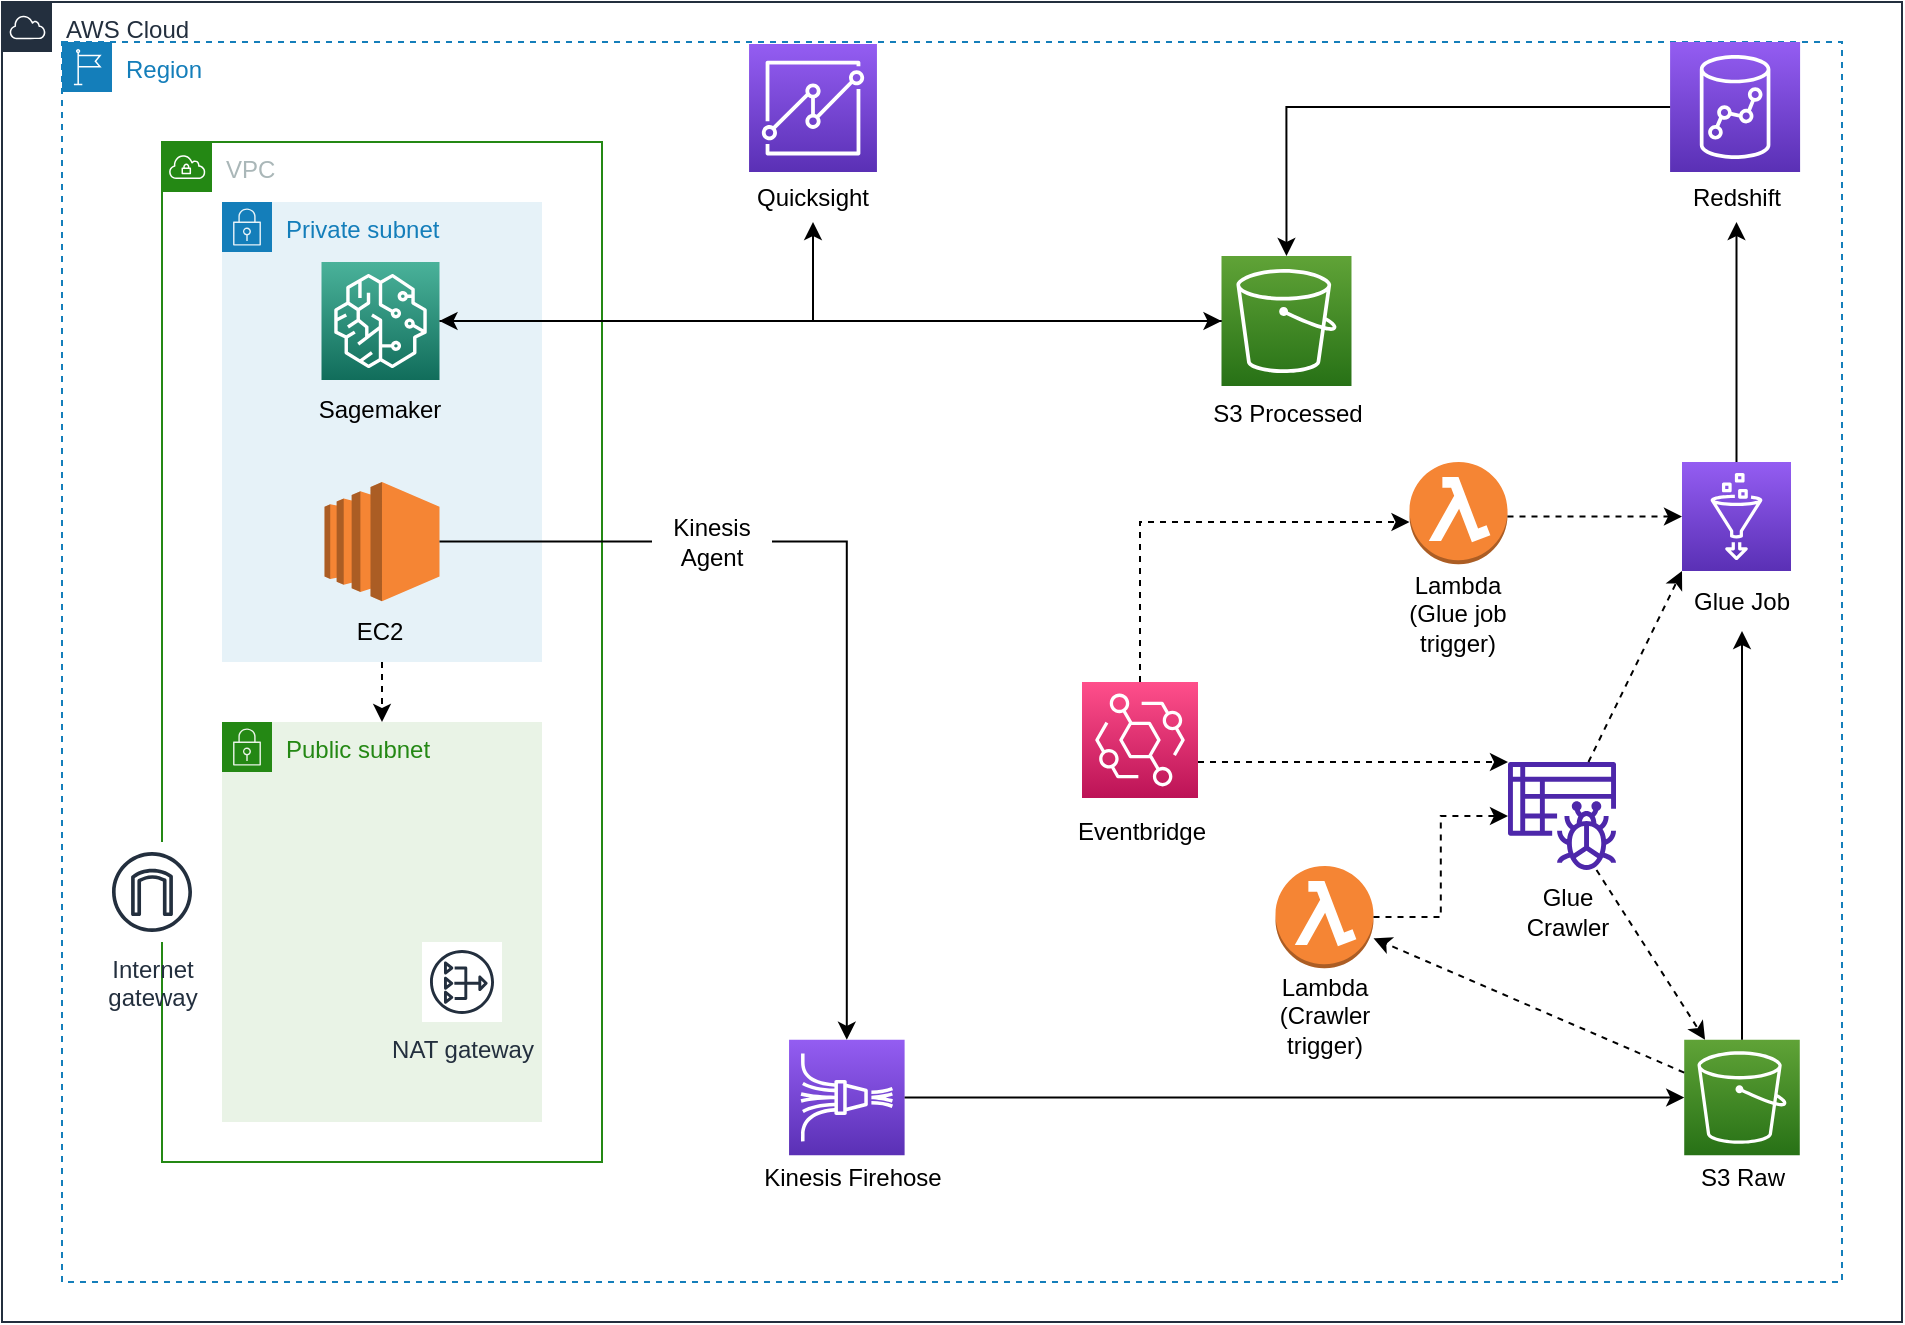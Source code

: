 <mxfile version="17.2.2" type="github">
  <diagram id="DE3jxx3V9w2Wzjr0yGsT" name="Page-1">
    <mxGraphModel dx="1422" dy="762" grid="0" gridSize="10" guides="1" tooltips="1" connect="1" arrows="1" fold="1" page="1" pageScale="1" pageWidth="850" pageHeight="1100" math="0" shadow="0">
      <root>
        <mxCell id="0" />
        <mxCell id="1" parent="0" />
        <mxCell id="GrOLrULoJyy6WH1Zk0m3-95" value="" style="group" vertex="1" connectable="0" parent="1">
          <mxGeometry x="70" y="60" width="950" height="660" as="geometry" />
        </mxCell>
        <mxCell id="GrOLrULoJyy6WH1Zk0m3-1" value="AWS Cloud" style="points=[[0,0],[0.25,0],[0.5,0],[0.75,0],[1,0],[1,0.25],[1,0.5],[1,0.75],[1,1],[0.75,1],[0.5,1],[0.25,1],[0,1],[0,0.75],[0,0.5],[0,0.25]];outlineConnect=0;gradientColor=none;html=1;whiteSpace=wrap;fontSize=12;fontStyle=0;container=1;pointerEvents=0;collapsible=0;recursiveResize=0;shape=mxgraph.aws4.group;grIcon=mxgraph.aws4.group_aws_cloud;strokeColor=#232F3E;fillColor=none;verticalAlign=top;align=left;spacingLeft=30;fontColor=#232F3E;dashed=0;" vertex="1" parent="GrOLrULoJyy6WH1Zk0m3-95">
          <mxGeometry width="950" height="660" as="geometry" />
        </mxCell>
        <mxCell id="GrOLrULoJyy6WH1Zk0m3-26" value="Kinesis Agent" style="text;html=1;strokeColor=none;fillColor=none;align=center;verticalAlign=middle;whiteSpace=wrap;rounded=0;" vertex="1" parent="GrOLrULoJyy6WH1Zk0m3-1">
          <mxGeometry x="325" y="254.82" width="60" height="30" as="geometry" />
        </mxCell>
        <mxCell id="GrOLrULoJyy6WH1Zk0m3-2" value="VPC" style="points=[[0,0],[0.25,0],[0.5,0],[0.75,0],[1,0],[1,0.25],[1,0.5],[1,0.75],[1,1],[0.75,1],[0.5,1],[0.25,1],[0,1],[0,0.75],[0,0.5],[0,0.25]];outlineConnect=0;gradientColor=none;html=1;whiteSpace=wrap;fontSize=12;fontStyle=0;container=1;pointerEvents=0;collapsible=0;recursiveResize=0;shape=mxgraph.aws4.group;grIcon=mxgraph.aws4.group_vpc;strokeColor=#248814;fillColor=none;verticalAlign=top;align=left;spacingLeft=30;fontColor=#AAB7B8;dashed=0;" vertex="1" parent="GrOLrULoJyy6WH1Zk0m3-95">
          <mxGeometry x="80" y="70" width="220" height="510" as="geometry" />
        </mxCell>
        <mxCell id="GrOLrULoJyy6WH1Zk0m3-3" value="Private subnet" style="points=[[0,0],[0.25,0],[0.5,0],[0.75,0],[1,0],[1,0.25],[1,0.5],[1,0.75],[1,1],[0.75,1],[0.5,1],[0.25,1],[0,1],[0,0.75],[0,0.5],[0,0.25]];outlineConnect=0;gradientColor=none;html=1;whiteSpace=wrap;fontSize=12;fontStyle=0;container=1;pointerEvents=0;collapsible=0;recursiveResize=0;shape=mxgraph.aws4.group;grIcon=mxgraph.aws4.group_security_group;grStroke=0;strokeColor=#147EBA;fillColor=#E6F2F8;verticalAlign=top;align=left;spacingLeft=30;fontColor=#147EBA;dashed=0;" vertex="1" parent="GrOLrULoJyy6WH1Zk0m3-2">
          <mxGeometry x="30" y="30" width="160" height="230" as="geometry" />
        </mxCell>
        <mxCell id="GrOLrULoJyy6WH1Zk0m3-5" value="" style="sketch=0;points=[[0,0,0],[0.25,0,0],[0.5,0,0],[0.75,0,0],[1,0,0],[0,1,0],[0.25,1,0],[0.5,1,0],[0.75,1,0],[1,1,0],[0,0.25,0],[0,0.5,0],[0,0.75,0],[1,0.25,0],[1,0.5,0],[1,0.75,0]];outlineConnect=0;fontColor=#232F3E;gradientColor=#4AB29A;gradientDirection=north;fillColor=#116D5B;strokeColor=#ffffff;dashed=0;verticalLabelPosition=bottom;verticalAlign=top;align=center;html=1;fontSize=12;fontStyle=0;aspect=fixed;shape=mxgraph.aws4.resourceIcon;resIcon=mxgraph.aws4.sagemaker;" vertex="1" parent="GrOLrULoJyy6WH1Zk0m3-3">
          <mxGeometry x="49.75" y="30" width="59" height="59" as="geometry" />
        </mxCell>
        <mxCell id="GrOLrULoJyy6WH1Zk0m3-6" value="" style="outlineConnect=0;dashed=0;verticalLabelPosition=bottom;verticalAlign=top;align=center;html=1;shape=mxgraph.aws3.ec2;fillColor=#F58534;gradientColor=none;aspect=fixed;" vertex="1" parent="GrOLrULoJyy6WH1Zk0m3-3">
          <mxGeometry x="51.25" y="140" width="57.5" height="59.63" as="geometry" />
        </mxCell>
        <mxCell id="GrOLrULoJyy6WH1Zk0m3-7" value="Sagemaker" style="text;html=1;strokeColor=none;fillColor=none;align=center;verticalAlign=middle;whiteSpace=wrap;rounded=0;" vertex="1" parent="GrOLrULoJyy6WH1Zk0m3-3">
          <mxGeometry x="48.75" y="89" width="60" height="30" as="geometry" />
        </mxCell>
        <mxCell id="GrOLrULoJyy6WH1Zk0m3-8" value="EC2" style="text;html=1;strokeColor=none;fillColor=none;align=center;verticalAlign=middle;whiteSpace=wrap;rounded=0;" vertex="1" parent="GrOLrULoJyy6WH1Zk0m3-3">
          <mxGeometry x="49.25" y="199.63" width="60" height="30" as="geometry" />
        </mxCell>
        <mxCell id="GrOLrULoJyy6WH1Zk0m3-4" value="Public subnet" style="points=[[0,0],[0.25,0],[0.5,0],[0.75,0],[1,0],[1,0.25],[1,0.5],[1,0.75],[1,1],[0.75,1],[0.5,1],[0.25,1],[0,1],[0,0.75],[0,0.5],[0,0.25]];outlineConnect=0;gradientColor=none;html=1;whiteSpace=wrap;fontSize=12;fontStyle=0;container=1;pointerEvents=0;collapsible=0;recursiveResize=0;shape=mxgraph.aws4.group;grIcon=mxgraph.aws4.group_security_group;grStroke=0;strokeColor=#248814;fillColor=#E9F3E6;verticalAlign=top;align=left;spacingLeft=30;fontColor=#248814;dashed=0;" vertex="1" parent="GrOLrULoJyy6WH1Zk0m3-2">
          <mxGeometry x="30" y="290" width="160" height="200" as="geometry" />
        </mxCell>
        <mxCell id="GrOLrULoJyy6WH1Zk0m3-41" value="" style="endArrow=classic;html=1;rounded=0;dashed=1;" edge="1" parent="GrOLrULoJyy6WH1Zk0m3-2" source="GrOLrULoJyy6WH1Zk0m3-3" target="GrOLrULoJyy6WH1Zk0m3-4">
          <mxGeometry width="50" height="50" relative="1" as="geometry">
            <mxPoint x="250" y="260" as="sourcePoint" />
            <mxPoint x="300" y="210" as="targetPoint" />
          </mxGeometry>
        </mxCell>
        <mxCell id="GrOLrULoJyy6WH1Zk0m3-27" value="" style="edgeStyle=orthogonalEdgeStyle;rounded=0;orthogonalLoop=1;jettySize=auto;html=1;endArrow=none;" edge="1" parent="GrOLrULoJyy6WH1Zk0m3-95" source="GrOLrULoJyy6WH1Zk0m3-6" target="GrOLrULoJyy6WH1Zk0m3-26">
          <mxGeometry relative="1" as="geometry">
            <mxPoint x="218.75" y="269.8" as="sourcePoint" />
            <mxPoint x="455.5" y="370" as="targetPoint" />
            <Array as="points">
              <mxPoint x="300" y="270" />
              <mxPoint x="300" y="270" />
            </Array>
          </mxGeometry>
        </mxCell>
        <mxCell id="GrOLrULoJyy6WH1Zk0m3-42" value="Region" style="points=[[0,0],[0.25,0],[0.5,0],[0.75,0],[1,0],[1,0.25],[1,0.5],[1,0.75],[1,1],[0.75,1],[0.5,1],[0.25,1],[0,1],[0,0.75],[0,0.5],[0,0.25]];outlineConnect=0;gradientColor=none;html=1;whiteSpace=wrap;fontSize=12;fontStyle=0;container=1;pointerEvents=0;collapsible=0;recursiveResize=0;shape=mxgraph.aws4.group;grIcon=mxgraph.aws4.group_region;strokeColor=#147EBA;fillColor=none;verticalAlign=top;align=left;spacingLeft=30;fontColor=#147EBA;dashed=1;" vertex="1" parent="GrOLrULoJyy6WH1Zk0m3-95">
          <mxGeometry x="30" y="20" width="890" height="620" as="geometry" />
        </mxCell>
        <mxCell id="GrOLrULoJyy6WH1Zk0m3-23" value="" style="group" vertex="1" connectable="0" parent="GrOLrULoJyy6WH1Zk0m3-42">
          <mxGeometry x="330" width="91" height="90" as="geometry" />
        </mxCell>
        <mxCell id="GrOLrULoJyy6WH1Zk0m3-15" value="" style="sketch=0;points=[[0,0,0],[0.25,0,0],[0.5,0,0],[0.75,0,0],[1,0,0],[0,1,0],[0.25,1,0],[0.5,1,0],[0.75,1,0],[1,1,0],[0,0.25,0],[0,0.5,0],[0,0.75,0],[1,0.25,0],[1,0.5,0],[1,0.75,0]];outlineConnect=0;fontColor=#232F3E;gradientColor=#945DF2;gradientDirection=north;fillColor=#5A30B5;strokeColor=#ffffff;dashed=0;verticalLabelPosition=bottom;verticalAlign=top;align=center;html=1;fontSize=12;fontStyle=0;aspect=fixed;shape=mxgraph.aws4.resourceIcon;resIcon=mxgraph.aws4.quicksight;" vertex="1" parent="GrOLrULoJyy6WH1Zk0m3-23">
          <mxGeometry x="13.527" y="1.05" width="63.946" height="63.946" as="geometry" />
        </mxCell>
        <mxCell id="GrOLrULoJyy6WH1Zk0m3-21" value="Quicksight" style="text;html=1;strokeColor=none;fillColor=none;align=center;verticalAlign=middle;whiteSpace=wrap;rounded=0;" vertex="1" parent="GrOLrULoJyy6WH1Zk0m3-23">
          <mxGeometry y="65" width="91" height="25" as="geometry" />
        </mxCell>
        <mxCell id="GrOLrULoJyy6WH1Zk0m3-43" value="Internet&#xa;gateway" style="sketch=0;outlineConnect=0;fontColor=#232F3E;gradientColor=none;strokeColor=#232F3E;fillColor=#ffffff;dashed=0;verticalLabelPosition=bottom;verticalAlign=top;align=center;html=1;fontSize=12;fontStyle=0;aspect=fixed;shape=mxgraph.aws4.resourceIcon;resIcon=mxgraph.aws4.internet_gateway;" vertex="1" parent="GrOLrULoJyy6WH1Zk0m3-42">
          <mxGeometry x="20" y="400" width="50" height="50" as="geometry" />
        </mxCell>
        <mxCell id="GrOLrULoJyy6WH1Zk0m3-61" value="" style="group" vertex="1" connectable="0" parent="GrOLrULoJyy6WH1Zk0m3-42">
          <mxGeometry x="510" y="320" width="60" height="90" as="geometry" />
        </mxCell>
        <mxCell id="GrOLrULoJyy6WH1Zk0m3-47" value="" style="sketch=0;points=[[0,0,0],[0.25,0,0],[0.5,0,0],[0.75,0,0],[1,0,0],[0,1,0],[0.25,1,0],[0.5,1,0],[0.75,1,0],[1,1,0],[0,0.25,0],[0,0.5,0],[0,0.75,0],[1,0.25,0],[1,0.5,0],[1,0.75,0]];outlineConnect=0;fontColor=#232F3E;gradientColor=#FF4F8B;gradientDirection=north;fillColor=#BC1356;strokeColor=#ffffff;dashed=0;verticalLabelPosition=bottom;verticalAlign=top;align=center;html=1;fontSize=12;fontStyle=0;aspect=fixed;shape=mxgraph.aws4.resourceIcon;resIcon=mxgraph.aws4.eventbridge;" vertex="1" parent="GrOLrULoJyy6WH1Zk0m3-61">
          <mxGeometry width="58" height="58" as="geometry" />
        </mxCell>
        <mxCell id="GrOLrULoJyy6WH1Zk0m3-60" value="Eventbridge" style="text;html=1;strokeColor=none;fillColor=none;align=center;verticalAlign=middle;whiteSpace=wrap;rounded=0;" vertex="1" parent="GrOLrULoJyy6WH1Zk0m3-61">
          <mxGeometry y="60" width="60" height="30" as="geometry" />
        </mxCell>
        <mxCell id="GrOLrULoJyy6WH1Zk0m3-18" value="" style="group" vertex="1" connectable="0" parent="GrOLrULoJyy6WH1Zk0m3-42">
          <mxGeometry x="350" y="498.89" width="91" height="80" as="geometry" />
        </mxCell>
        <mxCell id="GrOLrULoJyy6WH1Zk0m3-11" value="" style="sketch=0;points=[[0,0,0],[0.25,0,0],[0.5,0,0],[0.75,0,0],[1,0,0],[0,1,0],[0.25,1,0],[0.5,1,0],[0.75,1,0],[1,1,0],[0,0.25,0],[0,0.5,0],[0,0.75,0],[1,0.25,0],[1,0.5,0],[1,0.75,0]];outlineConnect=0;fontColor=#232F3E;gradientColor=#945DF2;gradientDirection=north;fillColor=#5A30B5;strokeColor=#ffffff;dashed=0;verticalLabelPosition=bottom;verticalAlign=top;align=center;html=1;fontSize=12;fontStyle=0;aspect=fixed;shape=mxgraph.aws4.resourceIcon;resIcon=mxgraph.aws4.kinesis_data_firehose;" vertex="1" parent="GrOLrULoJyy6WH1Zk0m3-18">
          <mxGeometry x="13.527" width="57.778" height="57.778" as="geometry" />
        </mxCell>
        <mxCell id="GrOLrULoJyy6WH1Zk0m3-12" value="Kinesis Firehose" style="text;html=1;strokeColor=none;fillColor=none;align=center;verticalAlign=middle;whiteSpace=wrap;rounded=0;" vertex="1" parent="GrOLrULoJyy6WH1Zk0m3-18">
          <mxGeometry y="57.778" width="91" height="22.222" as="geometry" />
        </mxCell>
        <mxCell id="GrOLrULoJyy6WH1Zk0m3-72" style="edgeStyle=orthogonalEdgeStyle;rounded=0;orthogonalLoop=1;jettySize=auto;html=1;" edge="1" parent="GrOLrULoJyy6WH1Zk0m3-42" source="GrOLrULoJyy6WH1Zk0m3-68" target="GrOLrULoJyy6WH1Zk0m3-16">
          <mxGeometry relative="1" as="geometry" />
        </mxCell>
        <mxCell id="GrOLrULoJyy6WH1Zk0m3-22" value="" style="group" vertex="1" connectable="0" parent="GrOLrULoJyy6WH1Zk0m3-42">
          <mxGeometry x="790" width="94.5" height="90" as="geometry" />
        </mxCell>
        <mxCell id="GrOLrULoJyy6WH1Zk0m3-16" value="Redshift" style="text;html=1;strokeColor=none;fillColor=none;align=center;verticalAlign=middle;whiteSpace=wrap;rounded=0;" vertex="1" parent="GrOLrULoJyy6WH1Zk0m3-22">
          <mxGeometry y="65" width="94.5" height="25" as="geometry" />
        </mxCell>
        <mxCell id="GrOLrULoJyy6WH1Zk0m3-17" value="" style="sketch=0;points=[[0,0,0],[0.25,0,0],[0.5,0,0],[0.75,0,0],[1,0,0],[0,1,0],[0.25,1,0],[0.5,1,0],[0.75,1,0],[1,1,0],[0,0.25,0],[0,0.5,0],[0,0.75,0],[1,0.25,0],[1,0.5,0],[1,0.75,0]];outlineConnect=0;fontColor=#232F3E;gradientColor=#945DF2;gradientDirection=north;fillColor=#5A30B5;strokeColor=#ffffff;dashed=0;verticalLabelPosition=bottom;verticalAlign=top;align=center;html=1;fontSize=12;fontStyle=0;aspect=fixed;shape=mxgraph.aws4.resourceIcon;resIcon=mxgraph.aws4.redshift;" vertex="1" parent="GrOLrULoJyy6WH1Zk0m3-22">
          <mxGeometry x="14.047" width="65" height="65" as="geometry" />
        </mxCell>
        <mxCell id="GrOLrULoJyy6WH1Zk0m3-70" value="" style="group" vertex="1" connectable="0" parent="GrOLrULoJyy6WH1Zk0m3-42">
          <mxGeometry x="810" y="210" width="60" height="84.5" as="geometry" />
        </mxCell>
        <mxCell id="GrOLrULoJyy6WH1Zk0m3-68" value="" style="sketch=0;points=[[0,0,0],[0.25,0,0],[0.5,0,0],[0.75,0,0],[1,0,0],[0,1,0],[0.25,1,0],[0.5,1,0],[0.75,1,0],[1,1,0],[0,0.25,0],[0,0.5,0],[0,0.75,0],[1,0.25,0],[1,0.5,0],[1,0.75,0]];outlineConnect=0;fontColor=#232F3E;gradientColor=#945DF2;gradientDirection=north;fillColor=#5A30B5;strokeColor=#ffffff;dashed=0;verticalLabelPosition=bottom;verticalAlign=top;align=center;html=1;fontSize=12;fontStyle=0;aspect=fixed;shape=mxgraph.aws4.resourceIcon;resIcon=mxgraph.aws4.glue;" vertex="1" parent="GrOLrULoJyy6WH1Zk0m3-70">
          <mxGeometry width="54.5" height="54.5" as="geometry" />
        </mxCell>
        <mxCell id="GrOLrULoJyy6WH1Zk0m3-69" value="Glue Job" style="text;html=1;strokeColor=none;fillColor=none;align=center;verticalAlign=middle;whiteSpace=wrap;rounded=0;" vertex="1" parent="GrOLrULoJyy6WH1Zk0m3-70">
          <mxGeometry y="54.5" width="60" height="30" as="geometry" />
        </mxCell>
        <mxCell id="GrOLrULoJyy6WH1Zk0m3-19" value="" style="group" vertex="1" connectable="0" parent="GrOLrULoJyy6WH1Zk0m3-42">
          <mxGeometry x="797.75" y="498.89" width="84.5" height="80" as="geometry" />
        </mxCell>
        <mxCell id="GrOLrULoJyy6WH1Zk0m3-13" value="S3 Raw" style="text;html=1;strokeColor=none;fillColor=none;align=center;verticalAlign=middle;whiteSpace=wrap;rounded=0;" vertex="1" parent="GrOLrULoJyy6WH1Zk0m3-19">
          <mxGeometry y="57.778" width="84.5" height="22.222" as="geometry" />
        </mxCell>
        <mxCell id="GrOLrULoJyy6WH1Zk0m3-10" value="" style="sketch=0;points=[[0,0,0],[0.25,0,0],[0.5,0,0],[0.75,0,0],[1,0,0],[0,1,0],[0.25,1,0],[0.5,1,0],[0.75,1,0],[1,1,0],[0,0.25,0],[0,0.5,0],[0,0.75,0],[1,0.25,0],[1,0.5,0],[1,0.75,0]];outlineConnect=0;fontColor=#232F3E;gradientColor=#60A337;gradientDirection=north;fillColor=#277116;strokeColor=#ffffff;dashed=0;verticalLabelPosition=bottom;verticalAlign=top;align=center;html=1;fontSize=12;fontStyle=0;aspect=fixed;shape=mxgraph.aws4.resourceIcon;resIcon=mxgraph.aws4.s3;" vertex="1" parent="GrOLrULoJyy6WH1Zk0m3-19">
          <mxGeometry x="13.361" width="57.778" height="57.778" as="geometry" />
        </mxCell>
        <mxCell id="GrOLrULoJyy6WH1Zk0m3-76" style="edgeStyle=orthogonalEdgeStyle;rounded=0;orthogonalLoop=1;jettySize=auto;html=1;" edge="1" parent="GrOLrULoJyy6WH1Zk0m3-42" source="GrOLrULoJyy6WH1Zk0m3-11" target="GrOLrULoJyy6WH1Zk0m3-10">
          <mxGeometry relative="1" as="geometry" />
        </mxCell>
        <mxCell id="GrOLrULoJyy6WH1Zk0m3-64" value="" style="group" vertex="1" connectable="0" parent="GrOLrULoJyy6WH1Zk0m3-42">
          <mxGeometry x="668.25" y="210" width="60" height="91.13" as="geometry" />
        </mxCell>
        <mxCell id="GrOLrULoJyy6WH1Zk0m3-46" value="" style="outlineConnect=0;dashed=0;verticalLabelPosition=bottom;verticalAlign=top;align=center;html=1;shape=mxgraph.aws3.lambda_function;fillColor=#F58534;gradientColor=none;aspect=fixed;" vertex="1" parent="GrOLrULoJyy6WH1Zk0m3-64">
          <mxGeometry x="5.5" width="49" height="51.13" as="geometry" />
        </mxCell>
        <mxCell id="GrOLrULoJyy6WH1Zk0m3-63" value="Lambda (Glue job trigger)" style="text;html=1;strokeColor=none;fillColor=none;align=center;verticalAlign=middle;whiteSpace=wrap;rounded=0;" vertex="1" parent="GrOLrULoJyy6WH1Zk0m3-64">
          <mxGeometry y="61.13" width="60" height="30" as="geometry" />
        </mxCell>
        <mxCell id="GrOLrULoJyy6WH1Zk0m3-81" style="edgeStyle=orthogonalEdgeStyle;rounded=0;orthogonalLoop=1;jettySize=auto;html=1;entryX=0;entryY=0.5;entryDx=0;entryDy=0;entryPerimeter=0;dashed=1;" edge="1" parent="GrOLrULoJyy6WH1Zk0m3-42" source="GrOLrULoJyy6WH1Zk0m3-46" target="GrOLrULoJyy6WH1Zk0m3-68">
          <mxGeometry relative="1" as="geometry">
            <Array as="points">
              <mxPoint x="690" y="237" />
            </Array>
          </mxGeometry>
        </mxCell>
        <mxCell id="GrOLrULoJyy6WH1Zk0m3-20" value="" style="group" vertex="1" connectable="0" parent="GrOLrULoJyy6WH1Zk0m3-42">
          <mxGeometry x="564.5" y="100" width="95.5" height="90" as="geometry" />
        </mxCell>
        <mxCell id="GrOLrULoJyy6WH1Zk0m3-9" value="" style="sketch=0;points=[[0,0,0],[0.25,0,0],[0.5,0,0],[0.75,0,0],[1,0,0],[0,1,0],[0.25,1,0],[0.5,1,0],[0.75,1,0],[1,1,0],[0,0.25,0],[0,0.5,0],[0,0.75,0],[1,0.25,0],[1,0.5,0],[1,0.75,0]];outlineConnect=0;fontColor=#232F3E;gradientColor=#60A337;gradientDirection=north;fillColor=#277116;strokeColor=#ffffff;dashed=0;verticalLabelPosition=bottom;verticalAlign=top;align=center;html=1;fontSize=12;fontStyle=0;aspect=fixed;shape=mxgraph.aws4.resourceIcon;resIcon=mxgraph.aws4.s3;" vertex="1" parent="GrOLrULoJyy6WH1Zk0m3-20">
          <mxGeometry x="15.246" y="7" width="65" height="65" as="geometry" />
        </mxCell>
        <mxCell id="GrOLrULoJyy6WH1Zk0m3-14" value="&lt;br&gt;S3 Processed" style="text;html=1;strokeColor=none;fillColor=none;align=center;verticalAlign=middle;whiteSpace=wrap;rounded=0;" vertex="1" parent="GrOLrULoJyy6WH1Zk0m3-20">
          <mxGeometry y="65" width="95.5" height="25" as="geometry" />
        </mxCell>
        <mxCell id="GrOLrULoJyy6WH1Zk0m3-88" style="edgeStyle=orthogonalEdgeStyle;rounded=0;orthogonalLoop=1;jettySize=auto;html=1;entryX=0.5;entryY=0;entryDx=0;entryDy=0;entryPerimeter=0;" edge="1" parent="GrOLrULoJyy6WH1Zk0m3-42" source="GrOLrULoJyy6WH1Zk0m3-17" target="GrOLrULoJyy6WH1Zk0m3-9">
          <mxGeometry relative="1" as="geometry" />
        </mxCell>
        <mxCell id="GrOLrULoJyy6WH1Zk0m3-91" style="edgeStyle=orthogonalEdgeStyle;rounded=0;orthogonalLoop=1;jettySize=auto;html=1;" edge="1" parent="GrOLrULoJyy6WH1Zk0m3-42" source="GrOLrULoJyy6WH1Zk0m3-9" target="GrOLrULoJyy6WH1Zk0m3-21">
          <mxGeometry relative="1" as="geometry" />
        </mxCell>
        <mxCell id="GrOLrULoJyy6WH1Zk0m3-93" style="edgeStyle=orthogonalEdgeStyle;rounded=0;orthogonalLoop=1;jettySize=auto;html=1;dashed=1;" edge="1" parent="GrOLrULoJyy6WH1Zk0m3-42" source="GrOLrULoJyy6WH1Zk0m3-47" target="GrOLrULoJyy6WH1Zk0m3-46">
          <mxGeometry relative="1" as="geometry">
            <Array as="points">
              <mxPoint x="539" y="240" />
            </Array>
          </mxGeometry>
        </mxCell>
        <mxCell id="GrOLrULoJyy6WH1Zk0m3-40" value="NAT gateway" style="sketch=0;outlineConnect=0;fontColor=#232F3E;gradientColor=none;strokeColor=#232F3E;fillColor=#ffffff;dashed=0;verticalLabelPosition=bottom;verticalAlign=top;align=center;html=1;fontSize=12;fontStyle=0;aspect=fixed;shape=mxgraph.aws4.resourceIcon;resIcon=mxgraph.aws4.nat_gateway;" vertex="1" parent="GrOLrULoJyy6WH1Zk0m3-42">
          <mxGeometry x="180" y="450" width="40" height="40" as="geometry" />
        </mxCell>
        <mxCell id="GrOLrULoJyy6WH1Zk0m3-98" style="edgeStyle=orthogonalEdgeStyle;rounded=0;orthogonalLoop=1;jettySize=auto;html=1;" edge="1" parent="GrOLrULoJyy6WH1Zk0m3-42" source="GrOLrULoJyy6WH1Zk0m3-10" target="GrOLrULoJyy6WH1Zk0m3-69">
          <mxGeometry relative="1" as="geometry" />
        </mxCell>
        <mxCell id="GrOLrULoJyy6WH1Zk0m3-75" style="edgeStyle=orthogonalEdgeStyle;rounded=0;orthogonalLoop=1;jettySize=auto;html=1;" edge="1" parent="GrOLrULoJyy6WH1Zk0m3-95" source="GrOLrULoJyy6WH1Zk0m3-26" target="GrOLrULoJyy6WH1Zk0m3-11">
          <mxGeometry relative="1" as="geometry" />
        </mxCell>
        <mxCell id="GrOLrULoJyy6WH1Zk0m3-89" style="edgeStyle=orthogonalEdgeStyle;rounded=0;orthogonalLoop=1;jettySize=auto;html=1;" edge="1" parent="GrOLrULoJyy6WH1Zk0m3-95" source="GrOLrULoJyy6WH1Zk0m3-9" target="GrOLrULoJyy6WH1Zk0m3-5">
          <mxGeometry relative="1" as="geometry" />
        </mxCell>
        <mxCell id="GrOLrULoJyy6WH1Zk0m3-90" style="edgeStyle=orthogonalEdgeStyle;rounded=0;orthogonalLoop=1;jettySize=auto;html=1;entryX=0;entryY=0.5;entryDx=0;entryDy=0;entryPerimeter=0;" edge="1" parent="GrOLrULoJyy6WH1Zk0m3-95" source="GrOLrULoJyy6WH1Zk0m3-5" target="GrOLrULoJyy6WH1Zk0m3-9">
          <mxGeometry relative="1" as="geometry" />
        </mxCell>
        <mxCell id="GrOLrULoJyy6WH1Zk0m3-52" value="" style="group" vertex="1" connectable="0" parent="GrOLrULoJyy6WH1Zk0m3-95">
          <mxGeometry x="623" y="432" width="76.5" height="90" as="geometry" />
        </mxCell>
        <mxCell id="GrOLrULoJyy6WH1Zk0m3-45" value="" style="outlineConnect=0;dashed=0;verticalLabelPosition=bottom;verticalAlign=top;align=center;html=1;shape=mxgraph.aws3.lambda_function;fillColor=#F58534;gradientColor=none;aspect=fixed;" vertex="1" parent="GrOLrULoJyy6WH1Zk0m3-52">
          <mxGeometry x="13.75" width="49" height="51.13" as="geometry" />
        </mxCell>
        <mxCell id="GrOLrULoJyy6WH1Zk0m3-50" value="Lambda (Crawler trigger)" style="text;html=1;strokeColor=none;fillColor=none;align=center;verticalAlign=middle;whiteSpace=wrap;rounded=0;" vertex="1" parent="GrOLrULoJyy6WH1Zk0m3-52">
          <mxGeometry y="60" width="76.5" height="30" as="geometry" />
        </mxCell>
        <mxCell id="GrOLrULoJyy6WH1Zk0m3-78" style="edgeStyle=orthogonalEdgeStyle;rounded=0;orthogonalLoop=1;jettySize=auto;html=1;dashed=1;" edge="1" parent="GrOLrULoJyy6WH1Zk0m3-95" source="GrOLrULoJyy6WH1Zk0m3-45" target="GrOLrULoJyy6WH1Zk0m3-49">
          <mxGeometry relative="1" as="geometry" />
        </mxCell>
        <mxCell id="GrOLrULoJyy6WH1Zk0m3-97" value="" style="endArrow=classic;html=1;rounded=0;dashed=1;" edge="1" parent="GrOLrULoJyy6WH1Zk0m3-95" source="GrOLrULoJyy6WH1Zk0m3-10" target="GrOLrULoJyy6WH1Zk0m3-45">
          <mxGeometry width="50" height="50" relative="1" as="geometry">
            <mxPoint x="771" y="526" as="sourcePoint" />
            <mxPoint x="821" y="476" as="targetPoint" />
          </mxGeometry>
        </mxCell>
        <mxCell id="GrOLrULoJyy6WH1Zk0m3-58" value="" style="group" vertex="1" connectable="0" parent="GrOLrULoJyy6WH1Zk0m3-95">
          <mxGeometry x="753" y="380" width="60" height="90" as="geometry" />
        </mxCell>
        <mxCell id="GrOLrULoJyy6WH1Zk0m3-49" value="" style="sketch=0;outlineConnect=0;fontColor=#232F3E;gradientColor=none;fillColor=#4D27AA;strokeColor=none;dashed=0;verticalLabelPosition=bottom;verticalAlign=top;align=center;html=1;fontSize=12;fontStyle=0;aspect=fixed;pointerEvents=1;shape=mxgraph.aws4.glue_crawlers;" vertex="1" parent="GrOLrULoJyy6WH1Zk0m3-58">
          <mxGeometry width="54" height="54" as="geometry" />
        </mxCell>
        <mxCell id="GrOLrULoJyy6WH1Zk0m3-55" value="Glue Crawler" style="text;html=1;strokeColor=none;fillColor=none;align=center;verticalAlign=middle;whiteSpace=wrap;rounded=0;" vertex="1" parent="GrOLrULoJyy6WH1Zk0m3-58">
          <mxGeometry y="60" width="60" height="30" as="geometry" />
        </mxCell>
        <mxCell id="GrOLrULoJyy6WH1Zk0m3-92" style="edgeStyle=orthogonalEdgeStyle;rounded=0;orthogonalLoop=1;jettySize=auto;html=1;dashed=1;" edge="1" parent="GrOLrULoJyy6WH1Zk0m3-95" source="GrOLrULoJyy6WH1Zk0m3-47" target="GrOLrULoJyy6WH1Zk0m3-49">
          <mxGeometry relative="1" as="geometry">
            <Array as="points">
              <mxPoint x="630" y="380" />
              <mxPoint x="630" y="380" />
            </Array>
          </mxGeometry>
        </mxCell>
        <mxCell id="GrOLrULoJyy6WH1Zk0m3-99" value="" style="endArrow=classic;html=1;rounded=0;dashed=1;" edge="1" parent="GrOLrULoJyy6WH1Zk0m3-95" source="GrOLrULoJyy6WH1Zk0m3-49" target="GrOLrULoJyy6WH1Zk0m3-10">
          <mxGeometry width="50" height="50" relative="1" as="geometry">
            <mxPoint x="821" y="517" as="sourcePoint" />
            <mxPoint x="871" y="467" as="targetPoint" />
          </mxGeometry>
        </mxCell>
        <mxCell id="GrOLrULoJyy6WH1Zk0m3-100" value="" style="endArrow=classic;html=1;rounded=0;dashed=1;entryX=0;entryY=0;entryDx=0;entryDy=0;" edge="1" parent="GrOLrULoJyy6WH1Zk0m3-95" source="GrOLrULoJyy6WH1Zk0m3-49" target="GrOLrULoJyy6WH1Zk0m3-69">
          <mxGeometry width="50" height="50" relative="1" as="geometry">
            <mxPoint x="804.001" y="308" as="sourcePoint" />
            <mxPoint x="858.271" y="392.89" as="targetPoint" />
          </mxGeometry>
        </mxCell>
      </root>
    </mxGraphModel>
  </diagram>
</mxfile>
